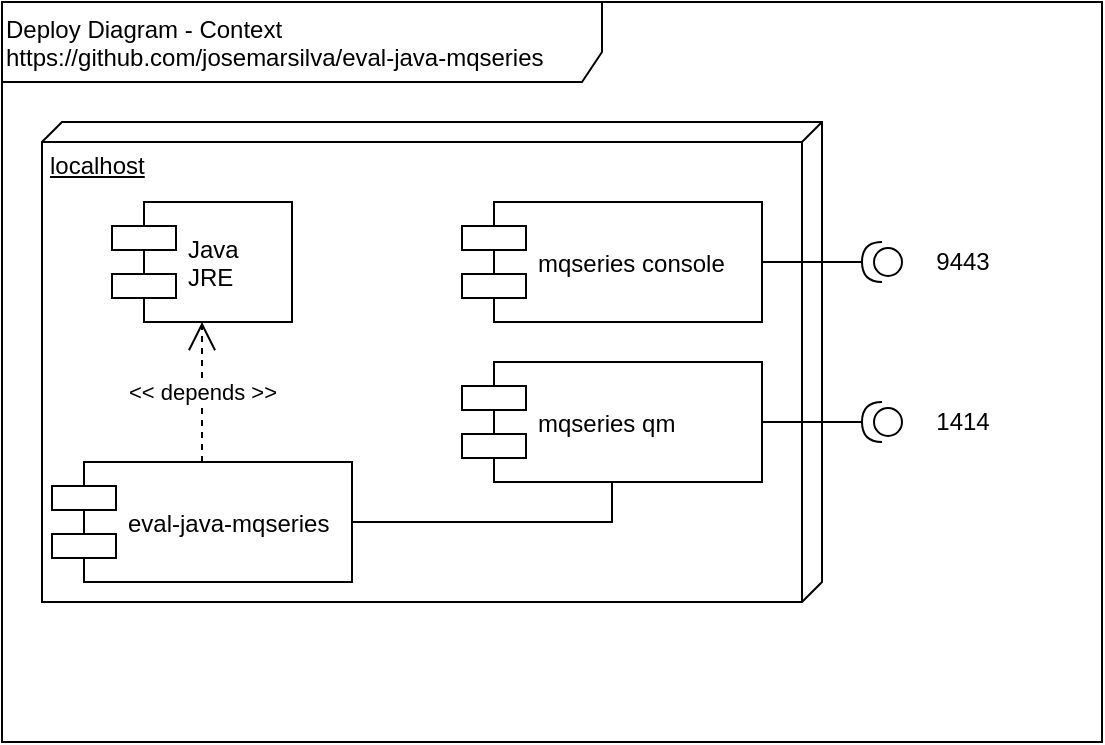 <mxfile version="12.6.5" type="device"><diagram id="fMGpiNhVeqn0YMsLJxzh" name="Página-1"><mxGraphModel dx="868" dy="534" grid="1" gridSize="10" guides="1" tooltips="1" connect="1" arrows="1" fold="1" page="1" pageScale="1" pageWidth="827" pageHeight="1169" math="0" shadow="0"><root><mxCell id="0"/><mxCell id="1" parent="0"/><mxCell id="6OetropUeBoLzL2Sj7KS-1" value="Deploy Diagram - Context&lt;br&gt;https://github.com/josemarsilva/eval-java-mqseries&lt;br&gt;" style="shape=umlFrame;whiteSpace=wrap;html=1;width=300;height=40;verticalAlign=top;align=left;" parent="1" vertex="1"><mxGeometry x="10" y="10" width="550" height="370" as="geometry"/></mxCell><mxCell id="NNuIQbcpsFkkkyfnrant-1" value="localhost" style="verticalAlign=top;align=left;spacingTop=8;spacingLeft=2;spacingRight=12;shape=cube;size=10;direction=south;fontStyle=4;html=1;" parent="1" vertex="1"><mxGeometry x="30" y="70" width="390" height="240" as="geometry"/></mxCell><mxCell id="NNuIQbcpsFkkkyfnrant-2" value="Java&#10;JRE" style="shape=component;align=left;spacingLeft=36;" parent="1" vertex="1"><mxGeometry x="65" y="110" width="90" height="60" as="geometry"/></mxCell><mxCell id="OF0LFXnU2rkXvaMsPmYt-10" style="edgeStyle=orthogonalEdgeStyle;rounded=0;orthogonalLoop=1;jettySize=auto;html=1;entryX=0.5;entryY=1;entryDx=0;entryDy=0;endArrow=none;endFill=0;" edge="1" parent="1" source="NNuIQbcpsFkkkyfnrant-3" target="OF0LFXnU2rkXvaMsPmYt-2"><mxGeometry relative="1" as="geometry"/></mxCell><mxCell id="NNuIQbcpsFkkkyfnrant-3" value="eval-java-mqseries" style="shape=component;align=left;spacingLeft=36;" parent="1" vertex="1"><mxGeometry x="35" y="240" width="150" height="60" as="geometry"/></mxCell><mxCell id="NNuIQbcpsFkkkyfnrant-6" value="&amp;lt;&amp;lt; depends &amp;gt;&amp;gt;" style="endArrow=open;endSize=12;dashed=1;html=1;exitX=0.5;exitY=0;exitDx=0;exitDy=0;" parent="1" source="NNuIQbcpsFkkkyfnrant-3" target="NNuIQbcpsFkkkyfnrant-2" edge="1"><mxGeometry width="160" relative="1" as="geometry"><mxPoint x="200" y="180" as="sourcePoint"/><mxPoint x="360" y="180" as="targetPoint"/></mxGeometry></mxCell><mxCell id="OF0LFXnU2rkXvaMsPmYt-1" value="mqseries console" style="shape=component;align=left;spacingLeft=36;" vertex="1" parent="1"><mxGeometry x="240" y="110" width="150" height="60" as="geometry"/></mxCell><mxCell id="OF0LFXnU2rkXvaMsPmYt-2" value="mqseries qm" style="shape=component;align=left;spacingLeft=36;" vertex="1" parent="1"><mxGeometry x="240" y="190" width="150" height="60" as="geometry"/></mxCell><mxCell id="OF0LFXnU2rkXvaMsPmYt-4" style="edgeStyle=orthogonalEdgeStyle;rounded=0;orthogonalLoop=1;jettySize=auto;html=1;endArrow=none;endFill=0;" edge="1" parent="1" source="OF0LFXnU2rkXvaMsPmYt-3" target="OF0LFXnU2rkXvaMsPmYt-1"><mxGeometry relative="1" as="geometry"/></mxCell><mxCell id="OF0LFXnU2rkXvaMsPmYt-3" value="" style="shape=providedRequiredInterface;html=1;verticalLabelPosition=bottom;rotation=-180;" vertex="1" parent="1"><mxGeometry x="440" y="130" width="20" height="20" as="geometry"/></mxCell><mxCell id="OF0LFXnU2rkXvaMsPmYt-5" style="edgeStyle=orthogonalEdgeStyle;rounded=0;orthogonalLoop=1;jettySize=auto;html=1;endArrow=none;endFill=0;entryX=1;entryY=0.5;entryDx=0;entryDy=0;" edge="1" parent="1" source="OF0LFXnU2rkXvaMsPmYt-6" target="OF0LFXnU2rkXvaMsPmYt-2"><mxGeometry relative="1" as="geometry"><mxPoint x="400" y="150" as="targetPoint"/></mxGeometry></mxCell><mxCell id="OF0LFXnU2rkXvaMsPmYt-6" value="" style="shape=providedRequiredInterface;html=1;verticalLabelPosition=bottom;rotation=-180;" vertex="1" parent="1"><mxGeometry x="440" y="210" width="20" height="20" as="geometry"/></mxCell><mxCell id="OF0LFXnU2rkXvaMsPmYt-7" value="1414" style="text;html=1;resizable=0;autosize=1;align=center;verticalAlign=middle;points=[];fillColor=none;strokeColor=none;rounded=0;" vertex="1" parent="1"><mxGeometry x="470" y="210" width="40" height="20" as="geometry"/></mxCell><mxCell id="OF0LFXnU2rkXvaMsPmYt-9" value="9443" style="text;html=1;resizable=0;autosize=1;align=center;verticalAlign=middle;points=[];fillColor=none;strokeColor=none;rounded=0;" vertex="1" parent="1"><mxGeometry x="470" y="130" width="40" height="20" as="geometry"/></mxCell></root></mxGraphModel></diagram></mxfile>